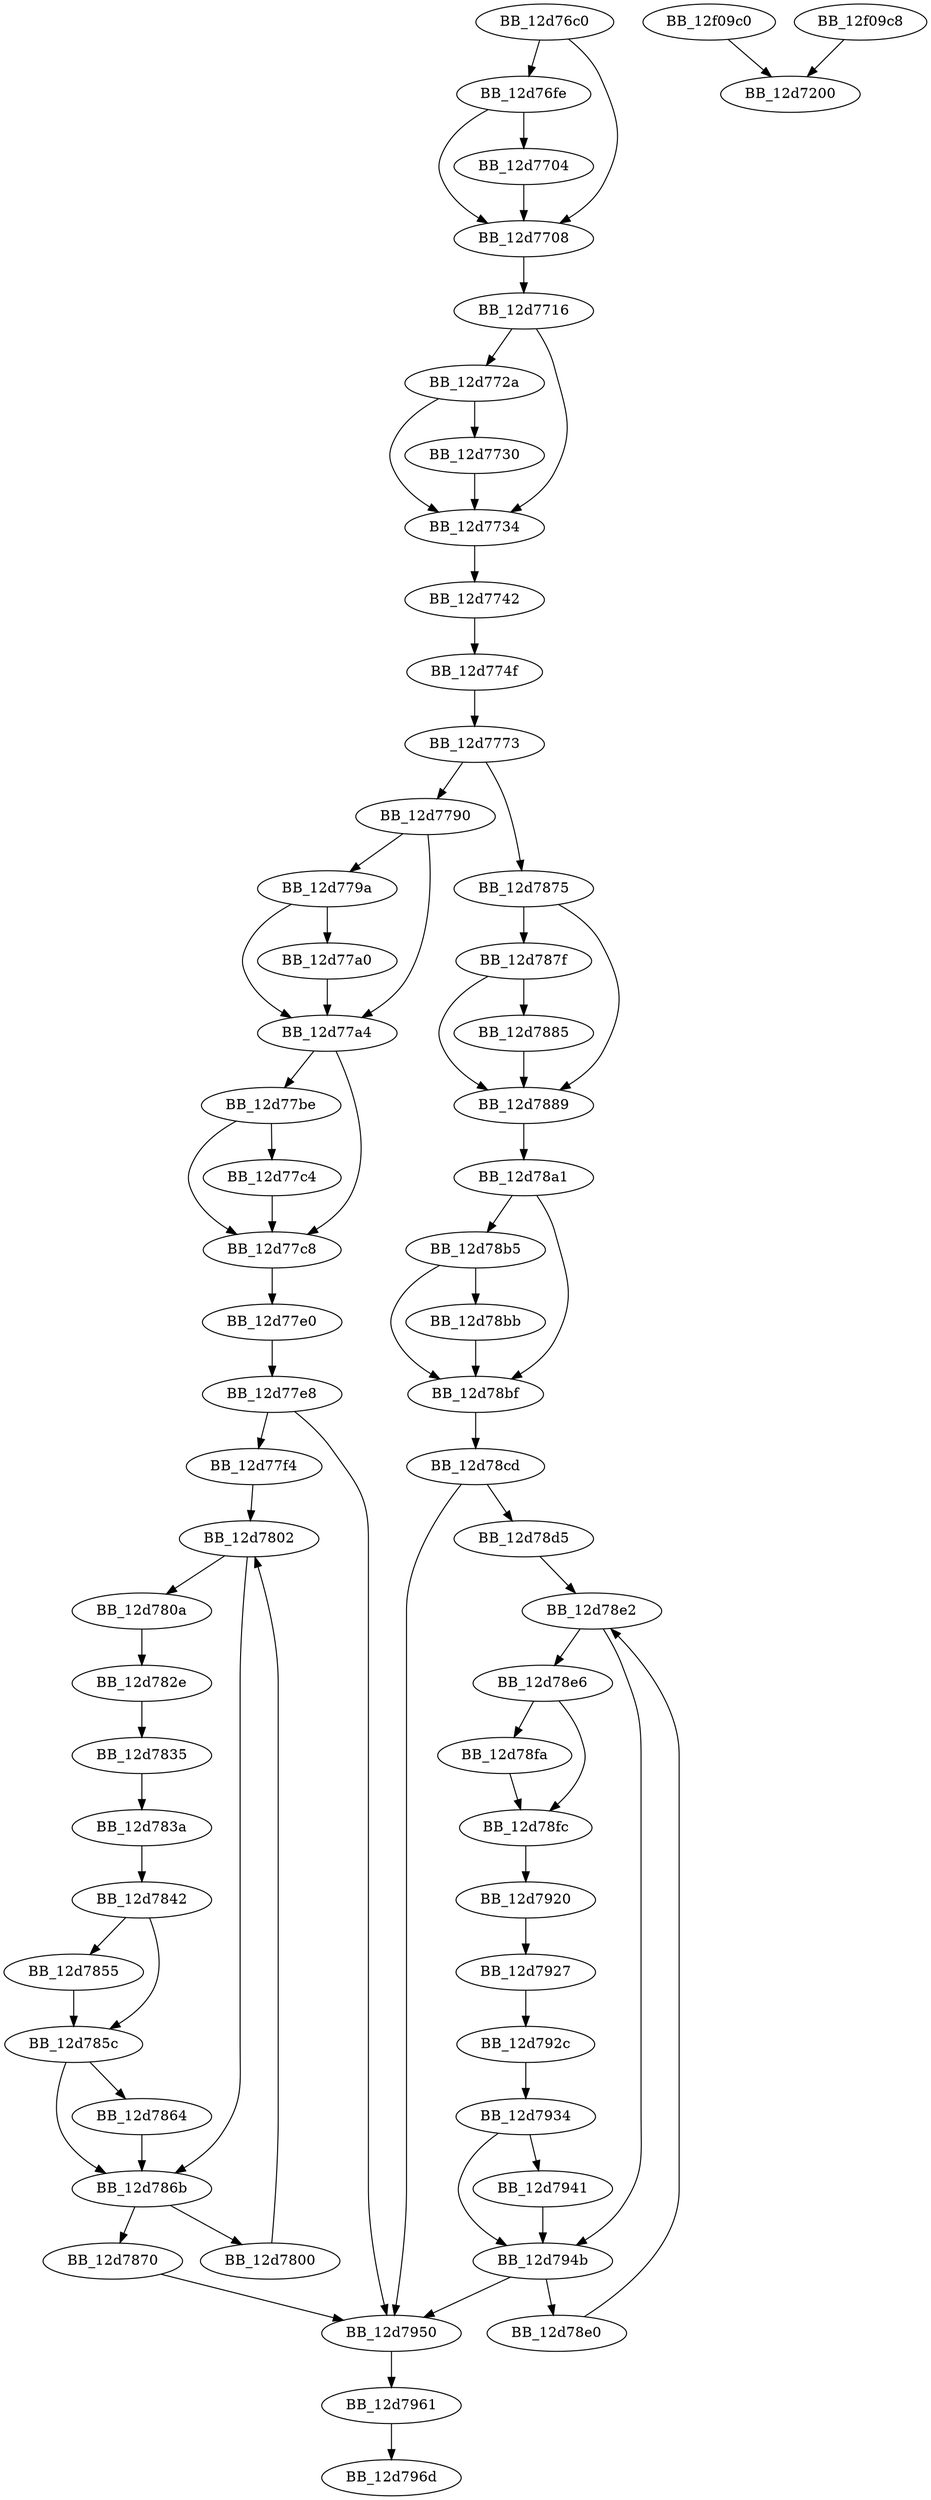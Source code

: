DiGraph sub_12D76C0{
BB_12d76c0->BB_12d76fe
BB_12d76c0->BB_12d7708
BB_12d76fe->BB_12d7704
BB_12d76fe->BB_12d7708
BB_12d7704->BB_12d7708
BB_12d7708->BB_12d7716
BB_12d7716->BB_12d772a
BB_12d7716->BB_12d7734
BB_12d772a->BB_12d7730
BB_12d772a->BB_12d7734
BB_12d7730->BB_12d7734
BB_12d7734->BB_12d7742
BB_12d7742->BB_12d774f
BB_12d774f->BB_12d7773
BB_12d7773->BB_12d7790
BB_12d7773->BB_12d7875
BB_12d7790->BB_12d779a
BB_12d7790->BB_12d77a4
BB_12d779a->BB_12d77a0
BB_12d779a->BB_12d77a4
BB_12d77a0->BB_12d77a4
BB_12d77a4->BB_12d77be
BB_12d77a4->BB_12d77c8
BB_12d77be->BB_12d77c4
BB_12d77be->BB_12d77c8
BB_12d77c4->BB_12d77c8
BB_12d77c8->BB_12d77e0
BB_12d77e0->BB_12d77e8
BB_12d77e8->BB_12d77f4
BB_12d77e8->BB_12d7950
BB_12d77f4->BB_12d7802
BB_12d7800->BB_12d7802
BB_12d7802->BB_12d780a
BB_12d7802->BB_12d786b
BB_12d780a->BB_12d782e
BB_12d782e->BB_12d7835
BB_12d7835->BB_12d783a
BB_12d783a->BB_12d7842
BB_12d7842->BB_12d7855
BB_12d7842->BB_12d785c
BB_12d7855->BB_12d785c
BB_12d785c->BB_12d7864
BB_12d785c->BB_12d786b
BB_12d7864->BB_12d786b
BB_12d786b->BB_12d7800
BB_12d786b->BB_12d7870
BB_12d7870->BB_12d7950
BB_12d7875->BB_12d787f
BB_12d7875->BB_12d7889
BB_12d787f->BB_12d7885
BB_12d787f->BB_12d7889
BB_12d7885->BB_12d7889
BB_12d7889->BB_12d78a1
BB_12d78a1->BB_12d78b5
BB_12d78a1->BB_12d78bf
BB_12d78b5->BB_12d78bb
BB_12d78b5->BB_12d78bf
BB_12d78bb->BB_12d78bf
BB_12d78bf->BB_12d78cd
BB_12d78cd->BB_12d78d5
BB_12d78cd->BB_12d7950
BB_12d78d5->BB_12d78e2
BB_12d78e0->BB_12d78e2
BB_12d78e2->BB_12d78e6
BB_12d78e2->BB_12d794b
BB_12d78e6->BB_12d78fa
BB_12d78e6->BB_12d78fc
BB_12d78fa->BB_12d78fc
BB_12d78fc->BB_12d7920
BB_12d7920->BB_12d7927
BB_12d7927->BB_12d792c
BB_12d792c->BB_12d7934
BB_12d7934->BB_12d7941
BB_12d7934->BB_12d794b
BB_12d7941->BB_12d794b
BB_12d794b->BB_12d78e0
BB_12d794b->BB_12d7950
BB_12d7950->BB_12d7961
BB_12d7961->BB_12d796d
BB_12f09c0->BB_12d7200
BB_12f09c8->BB_12d7200
}
